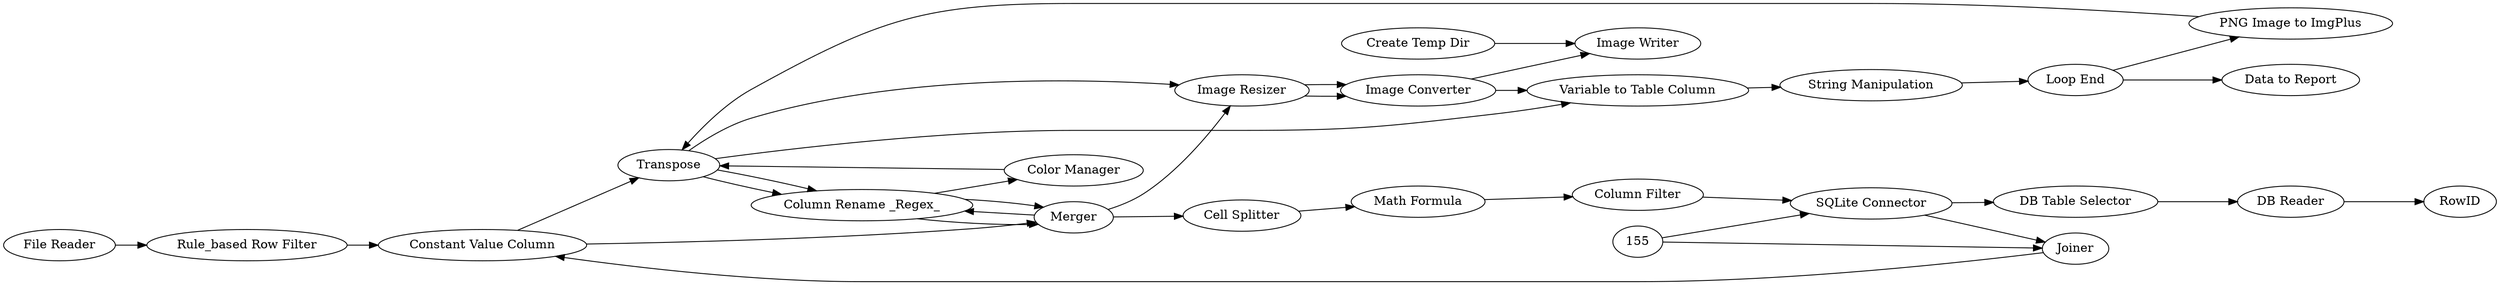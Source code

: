 digraph {
	114 [label="Rule_based Row Filter"]
	1 [label="String Manipulation"]
	2 [label="Row Filter"]
	3 [label="Column Rename"]
	4 [label=GroupBy]
	124 [label="Binner _Dictionary_"]
	1 [label="Constant Value Column"]
	2 [label="Group Loop Start"]
	3 [label="Size Manager"]
	4 [label="Shape Manager"]
	5 [label="Color Manager"]
	6 [label="OSM Map to Image"]
	7 [label="Image To Table"]
	9 [label="Variable to Table Column"]
	10 [label="Loop End"]
	11 [label="String Manipulation"]
	151 [label="Data to Report"]
	2 [label=Transpose]
	3 [label="Column Rename _Regex_"]
	4 [label=Merger]
	6 [label="Image Resizer"]
	7 [label="Image Converter"]
	8 [label="PNG Image to ImgPlus"]
	153 [label="Create Temp Dir"]
	154 [label="Image Writer"]
	123 [label=RowID]
	124 [label="SQLite Connector"]
	125 [label="DB Table Selector"]
	126 [label="DB Reader"]
	118 [label="Math Formula"]
	119 [label="Column Filter"]
	120 [label="Cell Splitter"]
	158 [label="File Reader"]
	159 [label=Joiner]
	1 -> 2
	2 -> 3
	3 -> 4
	1 -> 4
	2 -> 6
	2 -> 9
	3 -> 5
	4 -> 3
	5 -> 2
	6 -> 7
	7 -> 9
	9 -> 11
	11 -> 10
	2 -> 3
	3 -> 4
	4 -> 6
	6 -> 7
	8 -> 2
	124 -> 125
	125 -> 126
	126 -> 123
	118 -> 119
	120 -> 118
	114 -> 1
	4 -> 120
	124 -> 159
	10 -> 151
	10 -> 8
	7 -> 154
	153 -> 154
	155 -> 159
	155 -> 124
	119 -> 124
	158 -> 114
	159 -> 1
	rankdir=LR
}
